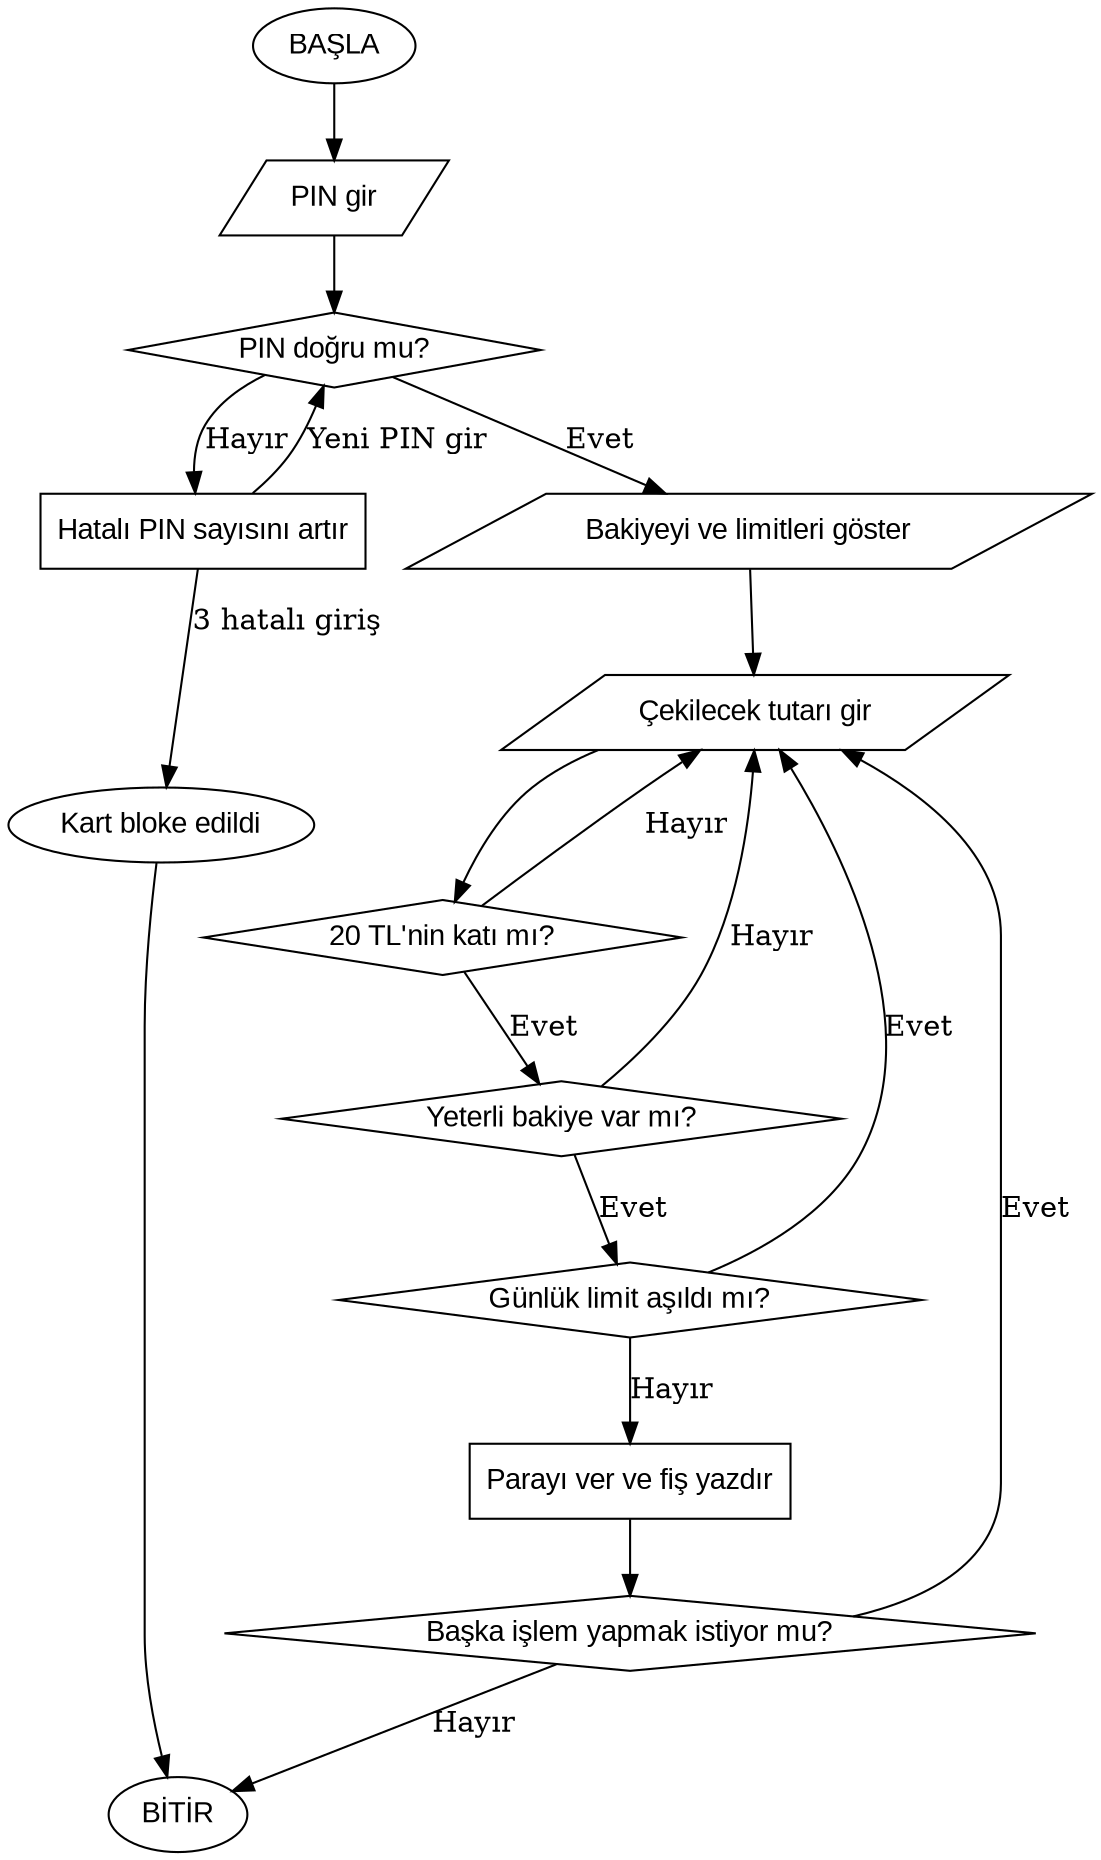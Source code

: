 digraph ATM {
    node [fontname="Arial"];
    
    start [shape=oval, label="BAŞLA"];
    pin [shape=parallelogram, label="PIN gir"];
    check_pin [shape=diamond, label="PIN doğru mu?"];
    retry [shape=box, label="Hatalı PIN sayısını artır"];
    blocked [shape=oval, label="Kart bloke edildi"];
    menu [shape=parallelogram, label="Bakiyeyi ve limitleri göster"];
    amount [shape=parallelogram, label="Çekilecek tutarı gir"];
    mod20 [shape=diamond, label="20 TL'nin katı mı?"];
    balance [shape=diamond, label="Yeterli bakiye var mı?"];
    limit [shape=diamond, label="Günlük limit aşıldı mı?"];
    withdraw [shape=box, label="Parayı ver ve fiş yazdır"];
    again [shape=diamond, label="Başka işlem yapmak istiyor mu?"];
    end [shape=oval, label="BİTİR"];

    start -> pin;
    pin -> check_pin;

    check_pin -> menu [label="Evet"];
    check_pin -> retry [label="Hayır"];
    retry -> check_pin [label="Yeni PIN gir"];
    retry -> blocked [label="3 hatalı giriş"];

    menu -> amount;
    amount -> mod20;

    mod20 -> balance [label="Evet"];
    mod20 -> amount [label="Hayır"];

    balance -> limit [label="Evet"];
    balance -> amount [label="Hayır"];

    limit -> withdraw [label="Hayır"];
    limit -> amount [label="Evet"];

    withdraw -> again;

    again -> amount [label="Evet"];
    again -> end [label="Hayır"];

    blocked -> end;
}
